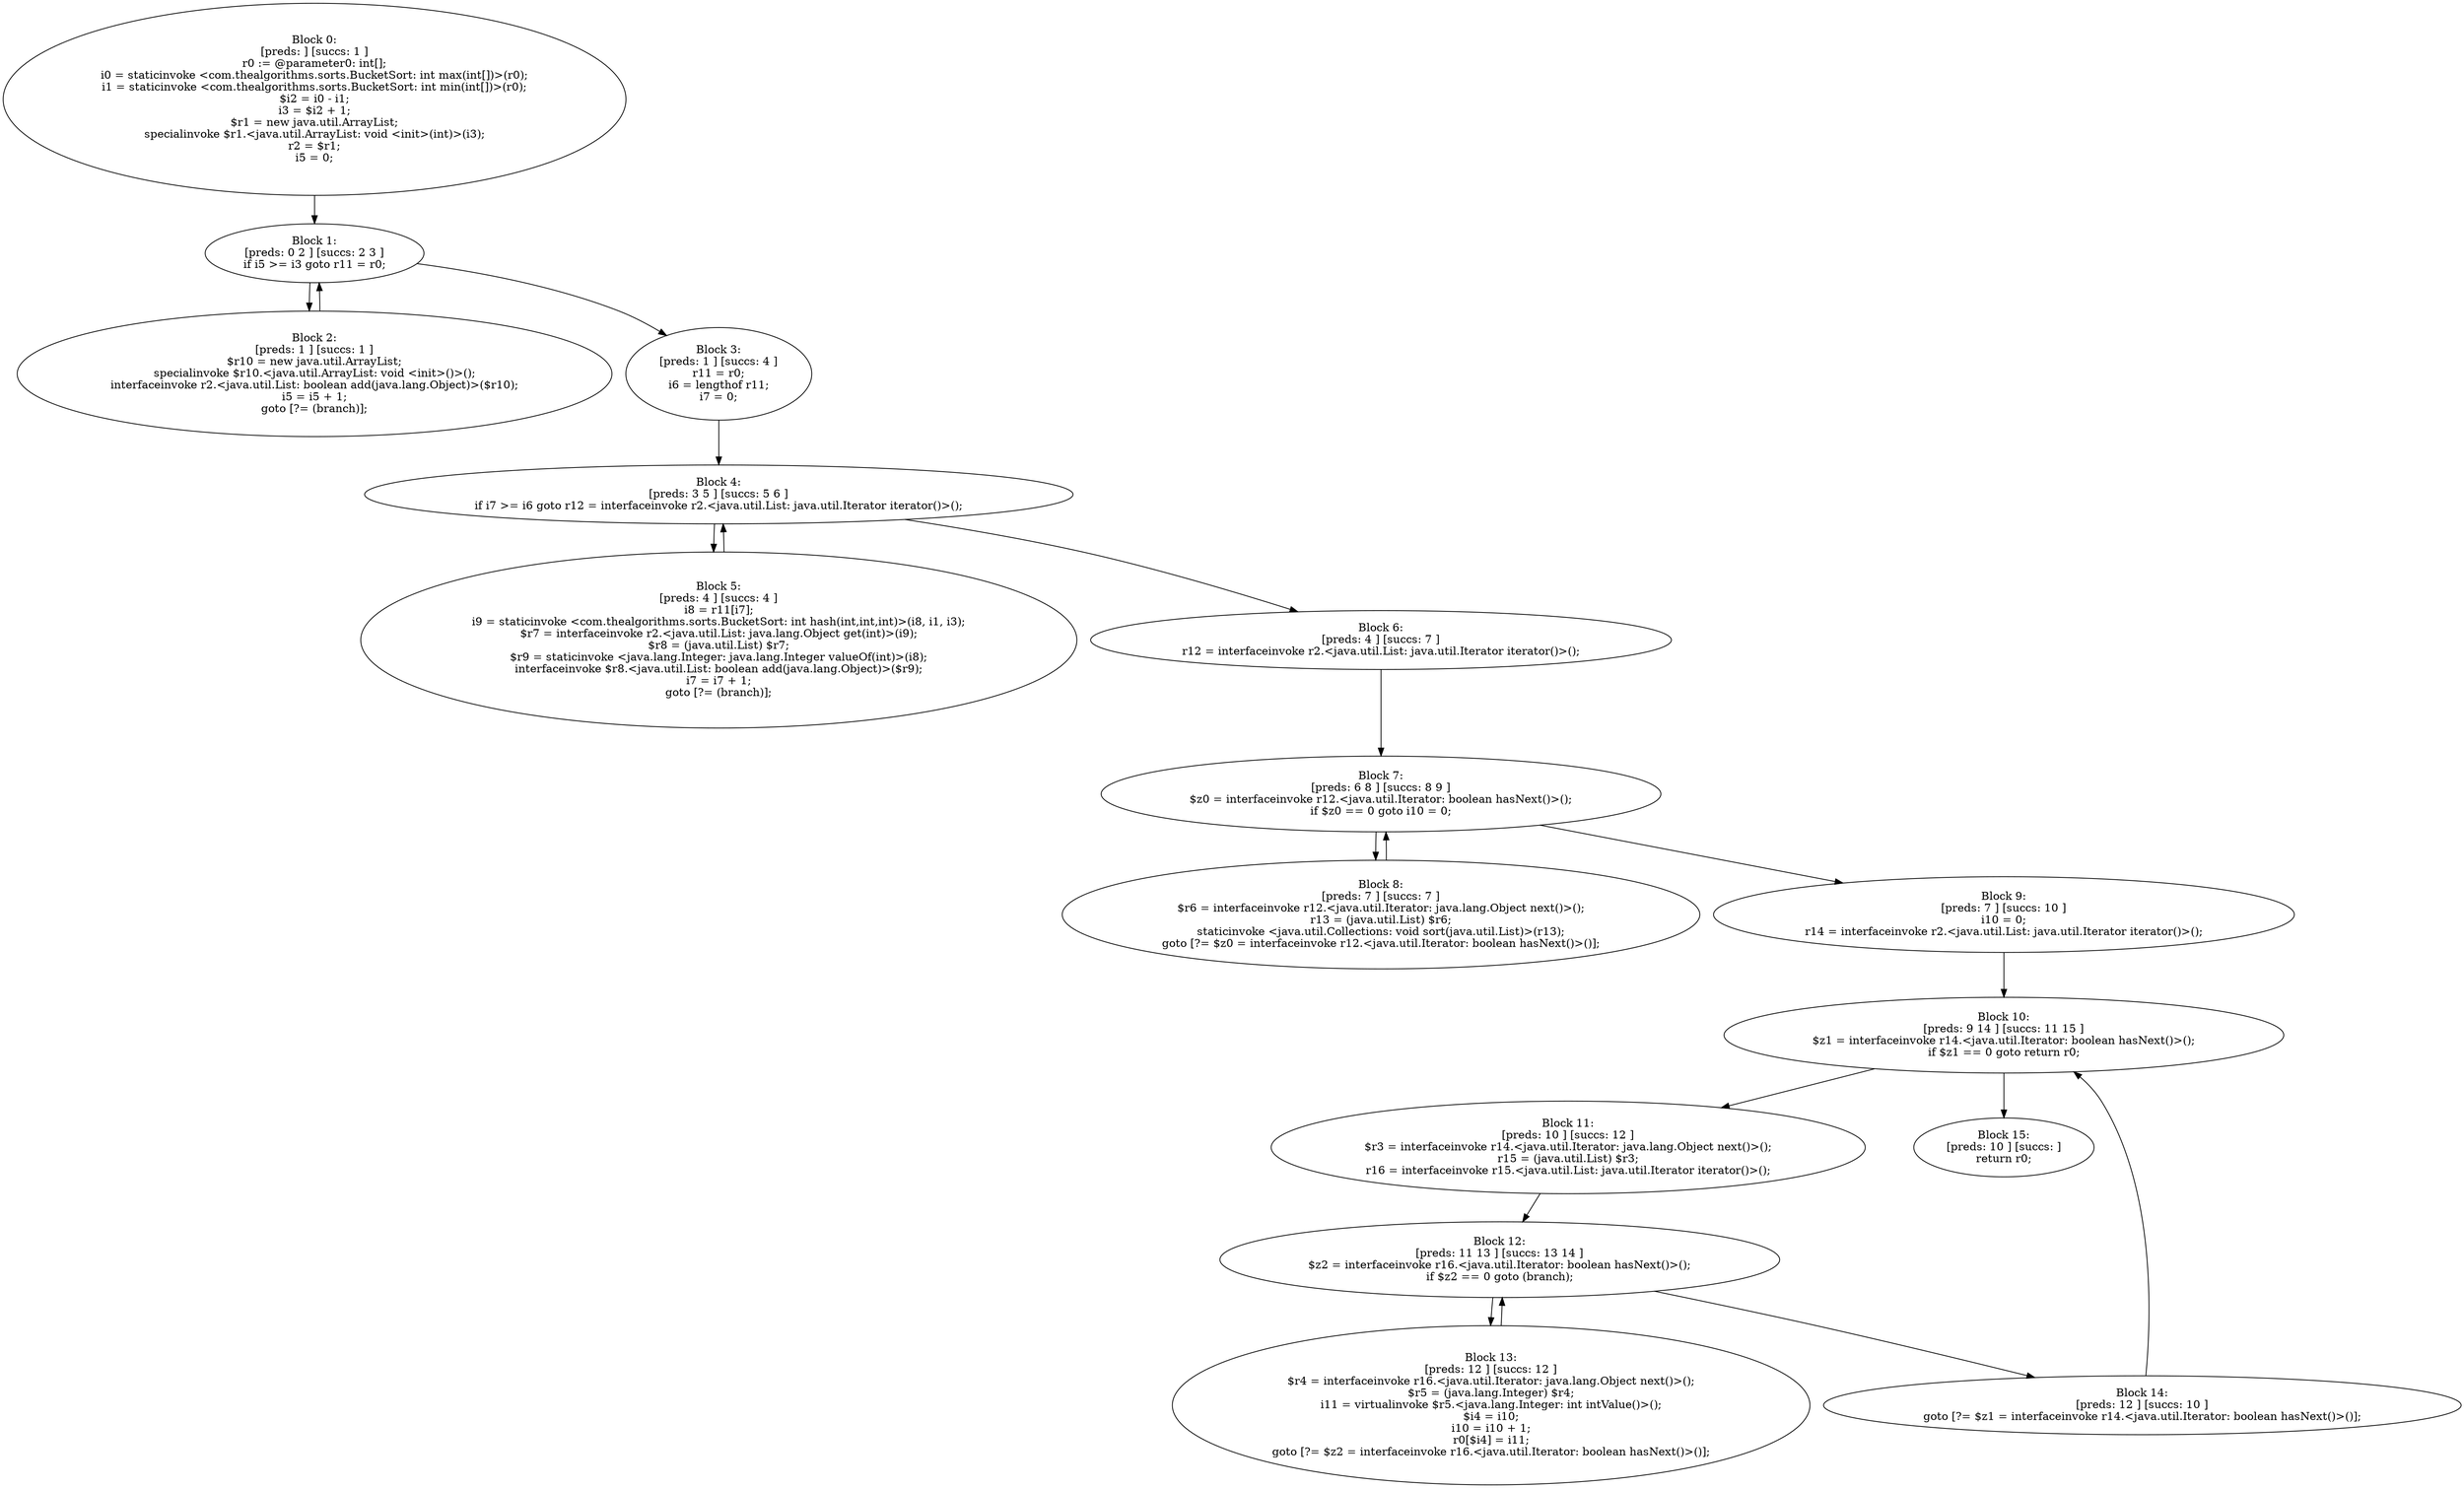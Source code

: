 digraph "unitGraph" {
    "Block 0:
[preds: ] [succs: 1 ]
r0 := @parameter0: int[];
i0 = staticinvoke <com.thealgorithms.sorts.BucketSort: int max(int[])>(r0);
i1 = staticinvoke <com.thealgorithms.sorts.BucketSort: int min(int[])>(r0);
$i2 = i0 - i1;
i3 = $i2 + 1;
$r1 = new java.util.ArrayList;
specialinvoke $r1.<java.util.ArrayList: void <init>(int)>(i3);
r2 = $r1;
i5 = 0;
"
    "Block 1:
[preds: 0 2 ] [succs: 2 3 ]
if i5 >= i3 goto r11 = r0;
"
    "Block 2:
[preds: 1 ] [succs: 1 ]
$r10 = new java.util.ArrayList;
specialinvoke $r10.<java.util.ArrayList: void <init>()>();
interfaceinvoke r2.<java.util.List: boolean add(java.lang.Object)>($r10);
i5 = i5 + 1;
goto [?= (branch)];
"
    "Block 3:
[preds: 1 ] [succs: 4 ]
r11 = r0;
i6 = lengthof r11;
i7 = 0;
"
    "Block 4:
[preds: 3 5 ] [succs: 5 6 ]
if i7 >= i6 goto r12 = interfaceinvoke r2.<java.util.List: java.util.Iterator iterator()>();
"
    "Block 5:
[preds: 4 ] [succs: 4 ]
i8 = r11[i7];
i9 = staticinvoke <com.thealgorithms.sorts.BucketSort: int hash(int,int,int)>(i8, i1, i3);
$r7 = interfaceinvoke r2.<java.util.List: java.lang.Object get(int)>(i9);
$r8 = (java.util.List) $r7;
$r9 = staticinvoke <java.lang.Integer: java.lang.Integer valueOf(int)>(i8);
interfaceinvoke $r8.<java.util.List: boolean add(java.lang.Object)>($r9);
i7 = i7 + 1;
goto [?= (branch)];
"
    "Block 6:
[preds: 4 ] [succs: 7 ]
r12 = interfaceinvoke r2.<java.util.List: java.util.Iterator iterator()>();
"
    "Block 7:
[preds: 6 8 ] [succs: 8 9 ]
$z0 = interfaceinvoke r12.<java.util.Iterator: boolean hasNext()>();
if $z0 == 0 goto i10 = 0;
"
    "Block 8:
[preds: 7 ] [succs: 7 ]
$r6 = interfaceinvoke r12.<java.util.Iterator: java.lang.Object next()>();
r13 = (java.util.List) $r6;
staticinvoke <java.util.Collections: void sort(java.util.List)>(r13);
goto [?= $z0 = interfaceinvoke r12.<java.util.Iterator: boolean hasNext()>()];
"
    "Block 9:
[preds: 7 ] [succs: 10 ]
i10 = 0;
r14 = interfaceinvoke r2.<java.util.List: java.util.Iterator iterator()>();
"
    "Block 10:
[preds: 9 14 ] [succs: 11 15 ]
$z1 = interfaceinvoke r14.<java.util.Iterator: boolean hasNext()>();
if $z1 == 0 goto return r0;
"
    "Block 11:
[preds: 10 ] [succs: 12 ]
$r3 = interfaceinvoke r14.<java.util.Iterator: java.lang.Object next()>();
r15 = (java.util.List) $r3;
r16 = interfaceinvoke r15.<java.util.List: java.util.Iterator iterator()>();
"
    "Block 12:
[preds: 11 13 ] [succs: 13 14 ]
$z2 = interfaceinvoke r16.<java.util.Iterator: boolean hasNext()>();
if $z2 == 0 goto (branch);
"
    "Block 13:
[preds: 12 ] [succs: 12 ]
$r4 = interfaceinvoke r16.<java.util.Iterator: java.lang.Object next()>();
$r5 = (java.lang.Integer) $r4;
i11 = virtualinvoke $r5.<java.lang.Integer: int intValue()>();
$i4 = i10;
i10 = i10 + 1;
r0[$i4] = i11;
goto [?= $z2 = interfaceinvoke r16.<java.util.Iterator: boolean hasNext()>()];
"
    "Block 14:
[preds: 12 ] [succs: 10 ]
goto [?= $z1 = interfaceinvoke r14.<java.util.Iterator: boolean hasNext()>()];
"
    "Block 15:
[preds: 10 ] [succs: ]
return r0;
"
    "Block 0:
[preds: ] [succs: 1 ]
r0 := @parameter0: int[];
i0 = staticinvoke <com.thealgorithms.sorts.BucketSort: int max(int[])>(r0);
i1 = staticinvoke <com.thealgorithms.sorts.BucketSort: int min(int[])>(r0);
$i2 = i0 - i1;
i3 = $i2 + 1;
$r1 = new java.util.ArrayList;
specialinvoke $r1.<java.util.ArrayList: void <init>(int)>(i3);
r2 = $r1;
i5 = 0;
"->"Block 1:
[preds: 0 2 ] [succs: 2 3 ]
if i5 >= i3 goto r11 = r0;
";
    "Block 1:
[preds: 0 2 ] [succs: 2 3 ]
if i5 >= i3 goto r11 = r0;
"->"Block 2:
[preds: 1 ] [succs: 1 ]
$r10 = new java.util.ArrayList;
specialinvoke $r10.<java.util.ArrayList: void <init>()>();
interfaceinvoke r2.<java.util.List: boolean add(java.lang.Object)>($r10);
i5 = i5 + 1;
goto [?= (branch)];
";
    "Block 1:
[preds: 0 2 ] [succs: 2 3 ]
if i5 >= i3 goto r11 = r0;
"->"Block 3:
[preds: 1 ] [succs: 4 ]
r11 = r0;
i6 = lengthof r11;
i7 = 0;
";
    "Block 2:
[preds: 1 ] [succs: 1 ]
$r10 = new java.util.ArrayList;
specialinvoke $r10.<java.util.ArrayList: void <init>()>();
interfaceinvoke r2.<java.util.List: boolean add(java.lang.Object)>($r10);
i5 = i5 + 1;
goto [?= (branch)];
"->"Block 1:
[preds: 0 2 ] [succs: 2 3 ]
if i5 >= i3 goto r11 = r0;
";
    "Block 3:
[preds: 1 ] [succs: 4 ]
r11 = r0;
i6 = lengthof r11;
i7 = 0;
"->"Block 4:
[preds: 3 5 ] [succs: 5 6 ]
if i7 >= i6 goto r12 = interfaceinvoke r2.<java.util.List: java.util.Iterator iterator()>();
";
    "Block 4:
[preds: 3 5 ] [succs: 5 6 ]
if i7 >= i6 goto r12 = interfaceinvoke r2.<java.util.List: java.util.Iterator iterator()>();
"->"Block 5:
[preds: 4 ] [succs: 4 ]
i8 = r11[i7];
i9 = staticinvoke <com.thealgorithms.sorts.BucketSort: int hash(int,int,int)>(i8, i1, i3);
$r7 = interfaceinvoke r2.<java.util.List: java.lang.Object get(int)>(i9);
$r8 = (java.util.List) $r7;
$r9 = staticinvoke <java.lang.Integer: java.lang.Integer valueOf(int)>(i8);
interfaceinvoke $r8.<java.util.List: boolean add(java.lang.Object)>($r9);
i7 = i7 + 1;
goto [?= (branch)];
";
    "Block 4:
[preds: 3 5 ] [succs: 5 6 ]
if i7 >= i6 goto r12 = interfaceinvoke r2.<java.util.List: java.util.Iterator iterator()>();
"->"Block 6:
[preds: 4 ] [succs: 7 ]
r12 = interfaceinvoke r2.<java.util.List: java.util.Iterator iterator()>();
";
    "Block 5:
[preds: 4 ] [succs: 4 ]
i8 = r11[i7];
i9 = staticinvoke <com.thealgorithms.sorts.BucketSort: int hash(int,int,int)>(i8, i1, i3);
$r7 = interfaceinvoke r2.<java.util.List: java.lang.Object get(int)>(i9);
$r8 = (java.util.List) $r7;
$r9 = staticinvoke <java.lang.Integer: java.lang.Integer valueOf(int)>(i8);
interfaceinvoke $r8.<java.util.List: boolean add(java.lang.Object)>($r9);
i7 = i7 + 1;
goto [?= (branch)];
"->"Block 4:
[preds: 3 5 ] [succs: 5 6 ]
if i7 >= i6 goto r12 = interfaceinvoke r2.<java.util.List: java.util.Iterator iterator()>();
";
    "Block 6:
[preds: 4 ] [succs: 7 ]
r12 = interfaceinvoke r2.<java.util.List: java.util.Iterator iterator()>();
"->"Block 7:
[preds: 6 8 ] [succs: 8 9 ]
$z0 = interfaceinvoke r12.<java.util.Iterator: boolean hasNext()>();
if $z0 == 0 goto i10 = 0;
";
    "Block 7:
[preds: 6 8 ] [succs: 8 9 ]
$z0 = interfaceinvoke r12.<java.util.Iterator: boolean hasNext()>();
if $z0 == 0 goto i10 = 0;
"->"Block 8:
[preds: 7 ] [succs: 7 ]
$r6 = interfaceinvoke r12.<java.util.Iterator: java.lang.Object next()>();
r13 = (java.util.List) $r6;
staticinvoke <java.util.Collections: void sort(java.util.List)>(r13);
goto [?= $z0 = interfaceinvoke r12.<java.util.Iterator: boolean hasNext()>()];
";
    "Block 7:
[preds: 6 8 ] [succs: 8 9 ]
$z0 = interfaceinvoke r12.<java.util.Iterator: boolean hasNext()>();
if $z0 == 0 goto i10 = 0;
"->"Block 9:
[preds: 7 ] [succs: 10 ]
i10 = 0;
r14 = interfaceinvoke r2.<java.util.List: java.util.Iterator iterator()>();
";
    "Block 8:
[preds: 7 ] [succs: 7 ]
$r6 = interfaceinvoke r12.<java.util.Iterator: java.lang.Object next()>();
r13 = (java.util.List) $r6;
staticinvoke <java.util.Collections: void sort(java.util.List)>(r13);
goto [?= $z0 = interfaceinvoke r12.<java.util.Iterator: boolean hasNext()>()];
"->"Block 7:
[preds: 6 8 ] [succs: 8 9 ]
$z0 = interfaceinvoke r12.<java.util.Iterator: boolean hasNext()>();
if $z0 == 0 goto i10 = 0;
";
    "Block 9:
[preds: 7 ] [succs: 10 ]
i10 = 0;
r14 = interfaceinvoke r2.<java.util.List: java.util.Iterator iterator()>();
"->"Block 10:
[preds: 9 14 ] [succs: 11 15 ]
$z1 = interfaceinvoke r14.<java.util.Iterator: boolean hasNext()>();
if $z1 == 0 goto return r0;
";
    "Block 10:
[preds: 9 14 ] [succs: 11 15 ]
$z1 = interfaceinvoke r14.<java.util.Iterator: boolean hasNext()>();
if $z1 == 0 goto return r0;
"->"Block 11:
[preds: 10 ] [succs: 12 ]
$r3 = interfaceinvoke r14.<java.util.Iterator: java.lang.Object next()>();
r15 = (java.util.List) $r3;
r16 = interfaceinvoke r15.<java.util.List: java.util.Iterator iterator()>();
";
    "Block 10:
[preds: 9 14 ] [succs: 11 15 ]
$z1 = interfaceinvoke r14.<java.util.Iterator: boolean hasNext()>();
if $z1 == 0 goto return r0;
"->"Block 15:
[preds: 10 ] [succs: ]
return r0;
";
    "Block 11:
[preds: 10 ] [succs: 12 ]
$r3 = interfaceinvoke r14.<java.util.Iterator: java.lang.Object next()>();
r15 = (java.util.List) $r3;
r16 = interfaceinvoke r15.<java.util.List: java.util.Iterator iterator()>();
"->"Block 12:
[preds: 11 13 ] [succs: 13 14 ]
$z2 = interfaceinvoke r16.<java.util.Iterator: boolean hasNext()>();
if $z2 == 0 goto (branch);
";
    "Block 12:
[preds: 11 13 ] [succs: 13 14 ]
$z2 = interfaceinvoke r16.<java.util.Iterator: boolean hasNext()>();
if $z2 == 0 goto (branch);
"->"Block 13:
[preds: 12 ] [succs: 12 ]
$r4 = interfaceinvoke r16.<java.util.Iterator: java.lang.Object next()>();
$r5 = (java.lang.Integer) $r4;
i11 = virtualinvoke $r5.<java.lang.Integer: int intValue()>();
$i4 = i10;
i10 = i10 + 1;
r0[$i4] = i11;
goto [?= $z2 = interfaceinvoke r16.<java.util.Iterator: boolean hasNext()>()];
";
    "Block 12:
[preds: 11 13 ] [succs: 13 14 ]
$z2 = interfaceinvoke r16.<java.util.Iterator: boolean hasNext()>();
if $z2 == 0 goto (branch);
"->"Block 14:
[preds: 12 ] [succs: 10 ]
goto [?= $z1 = interfaceinvoke r14.<java.util.Iterator: boolean hasNext()>()];
";
    "Block 13:
[preds: 12 ] [succs: 12 ]
$r4 = interfaceinvoke r16.<java.util.Iterator: java.lang.Object next()>();
$r5 = (java.lang.Integer) $r4;
i11 = virtualinvoke $r5.<java.lang.Integer: int intValue()>();
$i4 = i10;
i10 = i10 + 1;
r0[$i4] = i11;
goto [?= $z2 = interfaceinvoke r16.<java.util.Iterator: boolean hasNext()>()];
"->"Block 12:
[preds: 11 13 ] [succs: 13 14 ]
$z2 = interfaceinvoke r16.<java.util.Iterator: boolean hasNext()>();
if $z2 == 0 goto (branch);
";
    "Block 14:
[preds: 12 ] [succs: 10 ]
goto [?= $z1 = interfaceinvoke r14.<java.util.Iterator: boolean hasNext()>()];
"->"Block 10:
[preds: 9 14 ] [succs: 11 15 ]
$z1 = interfaceinvoke r14.<java.util.Iterator: boolean hasNext()>();
if $z1 == 0 goto return r0;
";
}
